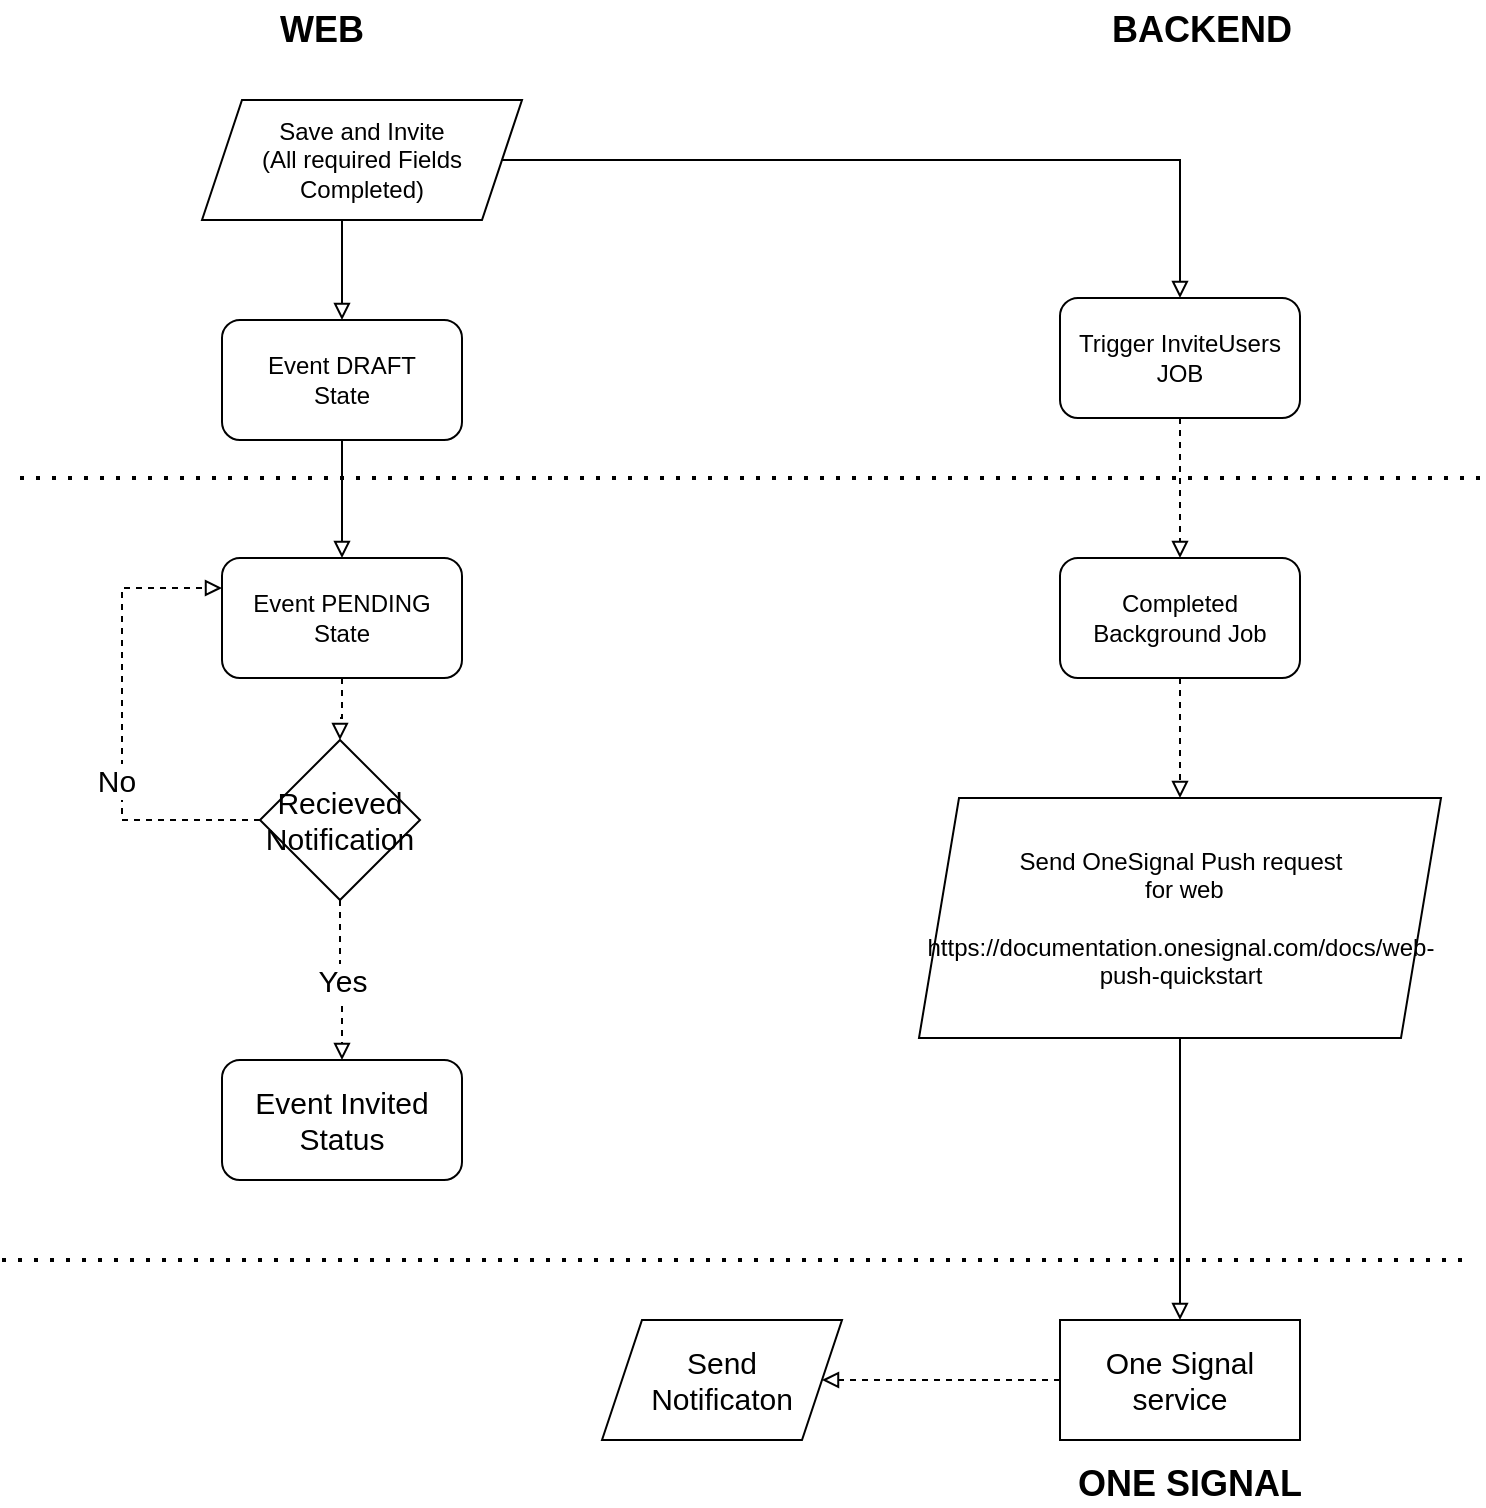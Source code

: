 <mxfile version="16.6.2" type="github">
  <diagram id="C5RBs43oDa-KdzZeNtuy" name="Page-1">
    <mxGraphModel dx="1422" dy="780" grid="1" gridSize="10" guides="1" tooltips="1" connect="1" arrows="1" fold="1" page="1" pageScale="1" pageWidth="827" pageHeight="1169" math="0" shadow="0">
      <root>
        <mxCell id="WIyWlLk6GJQsqaUBKTNV-0" />
        <mxCell id="WIyWlLk6GJQsqaUBKTNV-1" parent="WIyWlLk6GJQsqaUBKTNV-0" />
        <mxCell id="6HkCZph5SqvhVZf6sTZP-3" value="" style="edgeStyle=orthogonalEdgeStyle;rounded=0;orthogonalLoop=1;jettySize=auto;html=1;endArrow=block;endFill=0;" edge="1" parent="WIyWlLk6GJQsqaUBKTNV-1" source="6HkCZph5SqvhVZf6sTZP-0" target="6HkCZph5SqvhVZf6sTZP-2">
          <mxGeometry relative="1" as="geometry" />
        </mxCell>
        <mxCell id="6HkCZph5SqvhVZf6sTZP-0" value="&lt;div&gt;Save and Invite&lt;/div&gt;&lt;div&gt;(All required Fields Completed)&lt;br&gt;&lt;/div&gt;" style="shape=parallelogram;perimeter=parallelogramPerimeter;whiteSpace=wrap;html=1;fixedSize=1;" vertex="1" parent="WIyWlLk6GJQsqaUBKTNV-1">
          <mxGeometry x="140" y="90" width="160" height="60" as="geometry" />
        </mxCell>
        <mxCell id="6HkCZph5SqvhVZf6sTZP-9" value="" style="edgeStyle=orthogonalEdgeStyle;rounded=0;orthogonalLoop=1;jettySize=auto;html=1;endArrow=block;endFill=0;dashed=1;" edge="1" parent="WIyWlLk6GJQsqaUBKTNV-1" source="6HkCZph5SqvhVZf6sTZP-2" target="6HkCZph5SqvhVZf6sTZP-7">
          <mxGeometry relative="1" as="geometry">
            <mxPoint x="629" y="350" as="targetPoint" />
          </mxGeometry>
        </mxCell>
        <mxCell id="6HkCZph5SqvhVZf6sTZP-2" value="Trigger InviteUsers JOB" style="rounded=1;whiteSpace=wrap;html=1;" vertex="1" parent="WIyWlLk6GJQsqaUBKTNV-1">
          <mxGeometry x="569" y="189" width="120" height="60" as="geometry" />
        </mxCell>
        <mxCell id="6HkCZph5SqvhVZf6sTZP-32" value="" style="edgeStyle=orthogonalEdgeStyle;rounded=0;orthogonalLoop=1;jettySize=auto;html=1;dashed=1;fontSize=15;endArrow=block;endFill=0;" edge="1" parent="WIyWlLk6GJQsqaUBKTNV-1" source="6HkCZph5SqvhVZf6sTZP-4" target="6HkCZph5SqvhVZf6sTZP-31">
          <mxGeometry relative="1" as="geometry" />
        </mxCell>
        <mxCell id="6HkCZph5SqvhVZf6sTZP-4" value="&lt;div&gt;Event PENDING&lt;/div&gt;&lt;div&gt;State&lt;br&gt;&lt;/div&gt;" style="rounded=1;whiteSpace=wrap;html=1;" vertex="1" parent="WIyWlLk6GJQsqaUBKTNV-1">
          <mxGeometry x="150" y="319" width="120" height="60" as="geometry" />
        </mxCell>
        <mxCell id="6HkCZph5SqvhVZf6sTZP-12" value="" style="edgeStyle=orthogonalEdgeStyle;rounded=0;orthogonalLoop=1;jettySize=auto;html=1;endArrow=block;endFill=0;" edge="1" parent="WIyWlLk6GJQsqaUBKTNV-1" source="6HkCZph5SqvhVZf6sTZP-6" target="6HkCZph5SqvhVZf6sTZP-4">
          <mxGeometry relative="1" as="geometry" />
        </mxCell>
        <mxCell id="6HkCZph5SqvhVZf6sTZP-6" value="&lt;div&gt;Event DRAFT&lt;/div&gt;&lt;div&gt;State&lt;br&gt;&lt;/div&gt;" style="rounded=1;whiteSpace=wrap;html=1;" vertex="1" parent="WIyWlLk6GJQsqaUBKTNV-1">
          <mxGeometry x="150" y="200" width="120" height="60" as="geometry" />
        </mxCell>
        <mxCell id="6HkCZph5SqvhVZf6sTZP-14" value="" style="edgeStyle=orthogonalEdgeStyle;rounded=0;orthogonalLoop=1;jettySize=auto;html=1;dashed=1;endArrow=block;endFill=0;" edge="1" parent="WIyWlLk6GJQsqaUBKTNV-1" source="6HkCZph5SqvhVZf6sTZP-7" target="6HkCZph5SqvhVZf6sTZP-13">
          <mxGeometry relative="1" as="geometry" />
        </mxCell>
        <mxCell id="6HkCZph5SqvhVZf6sTZP-7" value="&lt;div&gt;Completed Background Job&lt;/div&gt;" style="rounded=1;whiteSpace=wrap;html=1;" vertex="1" parent="WIyWlLk6GJQsqaUBKTNV-1">
          <mxGeometry x="569" y="319" width="120" height="60" as="geometry" />
        </mxCell>
        <mxCell id="6HkCZph5SqvhVZf6sTZP-10" value="" style="endArrow=none;dashed=1;html=1;dashPattern=1 3;strokeWidth=2;rounded=0;" edge="1" parent="WIyWlLk6GJQsqaUBKTNV-1">
          <mxGeometry width="50" height="50" relative="1" as="geometry">
            <mxPoint x="49" y="279" as="sourcePoint" />
            <mxPoint x="779" y="279" as="targetPoint" />
          </mxGeometry>
        </mxCell>
        <mxCell id="6HkCZph5SqvhVZf6sTZP-11" value="" style="edgeStyle=orthogonalEdgeStyle;rounded=0;orthogonalLoop=1;jettySize=auto;html=1;endArrow=block;endFill=0;entryX=0.5;entryY=0;entryDx=0;entryDy=0;exitX=0.5;exitY=1;exitDx=0;exitDy=0;" edge="1" parent="WIyWlLk6GJQsqaUBKTNV-1" source="6HkCZph5SqvhVZf6sTZP-0" target="6HkCZph5SqvhVZf6sTZP-6">
          <mxGeometry relative="1" as="geometry">
            <mxPoint x="209" y="150" as="sourcePoint" />
            <mxPoint x="639" y="220" as="targetPoint" />
            <Array as="points">
              <mxPoint x="210" y="150" />
            </Array>
          </mxGeometry>
        </mxCell>
        <mxCell id="6HkCZph5SqvhVZf6sTZP-25" value="" style="edgeStyle=orthogonalEdgeStyle;rounded=0;orthogonalLoop=1;jettySize=auto;html=1;fontSize=15;endArrow=block;endFill=0;entryX=0.5;entryY=0;entryDx=0;entryDy=0;" edge="1" parent="WIyWlLk6GJQsqaUBKTNV-1" source="6HkCZph5SqvhVZf6sTZP-13" target="6HkCZph5SqvhVZf6sTZP-23">
          <mxGeometry relative="1" as="geometry">
            <mxPoint x="629" y="669" as="targetPoint" />
          </mxGeometry>
        </mxCell>
        <mxCell id="6HkCZph5SqvhVZf6sTZP-13" value="&lt;div&gt;Send OneSignal Push request&lt;/div&gt;&lt;div&gt;&amp;nbsp;for web&lt;/div&gt;&lt;div&gt;&lt;br&gt;&lt;/div&gt;&lt;div&gt;https://documentation.onesignal.com/docs/web-push-quickstart&lt;/div&gt;" style="shape=parallelogram;perimeter=parallelogramPerimeter;whiteSpace=wrap;html=1;fixedSize=1;" vertex="1" parent="WIyWlLk6GJQsqaUBKTNV-1">
          <mxGeometry x="498.5" y="439" width="261" height="120" as="geometry" />
        </mxCell>
        <mxCell id="6HkCZph5SqvhVZf6sTZP-18" value="&lt;font style=&quot;font-size: 18px&quot;&gt;&lt;b&gt;WEB&lt;/b&gt;&lt;/font&gt;" style="text;html=1;strokeColor=none;fillColor=none;align=center;verticalAlign=middle;whiteSpace=wrap;rounded=0;" vertex="1" parent="WIyWlLk6GJQsqaUBKTNV-1">
          <mxGeometry x="170" y="40" width="60" height="30" as="geometry" />
        </mxCell>
        <mxCell id="6HkCZph5SqvhVZf6sTZP-21" value="&lt;font style=&quot;font-size: 18px&quot;&gt;&lt;b&gt;BACKEND&lt;/b&gt;&lt;/font&gt;" style="text;html=1;strokeColor=none;fillColor=none;align=center;verticalAlign=middle;whiteSpace=wrap;rounded=0;" vertex="1" parent="WIyWlLk6GJQsqaUBKTNV-1">
          <mxGeometry x="610" y="40" width="60" height="30" as="geometry" />
        </mxCell>
        <mxCell id="6HkCZph5SqvhVZf6sTZP-22" value="&lt;br&gt;&lt;font style=&quot;font-size: 18px&quot;&gt;&lt;b&gt;ONE SIGNAL&lt;br&gt;&lt;/b&gt;&lt;/font&gt;" style="text;html=1;strokeColor=none;fillColor=none;align=center;verticalAlign=middle;whiteSpace=wrap;rounded=0;" vertex="1" parent="WIyWlLk6GJQsqaUBKTNV-1">
          <mxGeometry x="549" y="760" width="170" height="30" as="geometry" />
        </mxCell>
        <mxCell id="6HkCZph5SqvhVZf6sTZP-27" value="" style="edgeStyle=orthogonalEdgeStyle;rounded=0;orthogonalLoop=1;jettySize=auto;html=1;fontSize=15;endArrow=block;endFill=0;dashed=1;" edge="1" parent="WIyWlLk6GJQsqaUBKTNV-1" source="6HkCZph5SqvhVZf6sTZP-23" target="6HkCZph5SqvhVZf6sTZP-26">
          <mxGeometry relative="1" as="geometry" />
        </mxCell>
        <mxCell id="6HkCZph5SqvhVZf6sTZP-23" value="&lt;div style=&quot;font-size: 15px;&quot;&gt;One Signal service&lt;/div&gt;" style="rounded=0;whiteSpace=wrap;html=1;fontSize=15;" vertex="1" parent="WIyWlLk6GJQsqaUBKTNV-1">
          <mxGeometry x="569" y="700" width="120" height="60" as="geometry" />
        </mxCell>
        <mxCell id="6HkCZph5SqvhVZf6sTZP-26" value="&lt;div&gt;Send &lt;br&gt;&lt;/div&gt;&lt;div&gt;Notificaton&lt;/div&gt;" style="shape=parallelogram;perimeter=parallelogramPerimeter;whiteSpace=wrap;html=1;fixedSize=1;fontSize=15;" vertex="1" parent="WIyWlLk6GJQsqaUBKTNV-1">
          <mxGeometry x="340" y="700" width="120" height="60" as="geometry" />
        </mxCell>
        <mxCell id="6HkCZph5SqvhVZf6sTZP-30" value="" style="endArrow=none;dashed=1;html=1;dashPattern=1 3;strokeWidth=2;rounded=0;" edge="1" parent="WIyWlLk6GJQsqaUBKTNV-1">
          <mxGeometry width="50" height="50" relative="1" as="geometry">
            <mxPoint x="40" y="670" as="sourcePoint" />
            <mxPoint x="770" y="670" as="targetPoint" />
          </mxGeometry>
        </mxCell>
        <mxCell id="6HkCZph5SqvhVZf6sTZP-34" value="" style="edgeStyle=orthogonalEdgeStyle;rounded=0;orthogonalLoop=1;jettySize=auto;html=1;dashed=1;fontSize=15;endArrow=block;endFill=0;entryX=0;entryY=0.25;entryDx=0;entryDy=0;" edge="1" parent="WIyWlLk6GJQsqaUBKTNV-1" source="6HkCZph5SqvhVZf6sTZP-31" target="6HkCZph5SqvhVZf6sTZP-4">
          <mxGeometry relative="1" as="geometry">
            <mxPoint x="89" y="450" as="targetPoint" />
            <Array as="points">
              <mxPoint x="100" y="450" />
              <mxPoint x="100" y="334" />
            </Array>
          </mxGeometry>
        </mxCell>
        <mxCell id="6HkCZph5SqvhVZf6sTZP-35" value="No" style="edgeLabel;html=1;align=center;verticalAlign=middle;resizable=0;points=[];fontSize=15;" vertex="1" connectable="0" parent="6HkCZph5SqvhVZf6sTZP-34">
          <mxGeometry x="-0.239" y="3" relative="1" as="geometry">
            <mxPoint as="offset" />
          </mxGeometry>
        </mxCell>
        <mxCell id="6HkCZph5SqvhVZf6sTZP-37" value="&lt;div&gt;Yes&lt;/div&gt;" style="edgeStyle=orthogonalEdgeStyle;rounded=0;orthogonalLoop=1;jettySize=auto;html=1;dashed=1;fontSize=15;endArrow=block;endFill=0;" edge="1" parent="WIyWlLk6GJQsqaUBKTNV-1" source="6HkCZph5SqvhVZf6sTZP-31" target="6HkCZph5SqvhVZf6sTZP-36">
          <mxGeometry relative="1" as="geometry" />
        </mxCell>
        <mxCell id="6HkCZph5SqvhVZf6sTZP-31" value="&lt;div&gt;Recieved&lt;/div&gt;&lt;div&gt;Notification&lt;br&gt;&lt;/div&gt;" style="rhombus;whiteSpace=wrap;html=1;fontSize=15;" vertex="1" parent="WIyWlLk6GJQsqaUBKTNV-1">
          <mxGeometry x="169" y="410" width="80" height="80" as="geometry" />
        </mxCell>
        <mxCell id="6HkCZph5SqvhVZf6sTZP-36" value="&lt;div&gt;Event Invited&lt;/div&gt;&lt;div&gt;Status&lt;br&gt;&lt;/div&gt;" style="rounded=1;whiteSpace=wrap;html=1;fontSize=15;" vertex="1" parent="WIyWlLk6GJQsqaUBKTNV-1">
          <mxGeometry x="150" y="570" width="120" height="60" as="geometry" />
        </mxCell>
      </root>
    </mxGraphModel>
  </diagram>
</mxfile>
